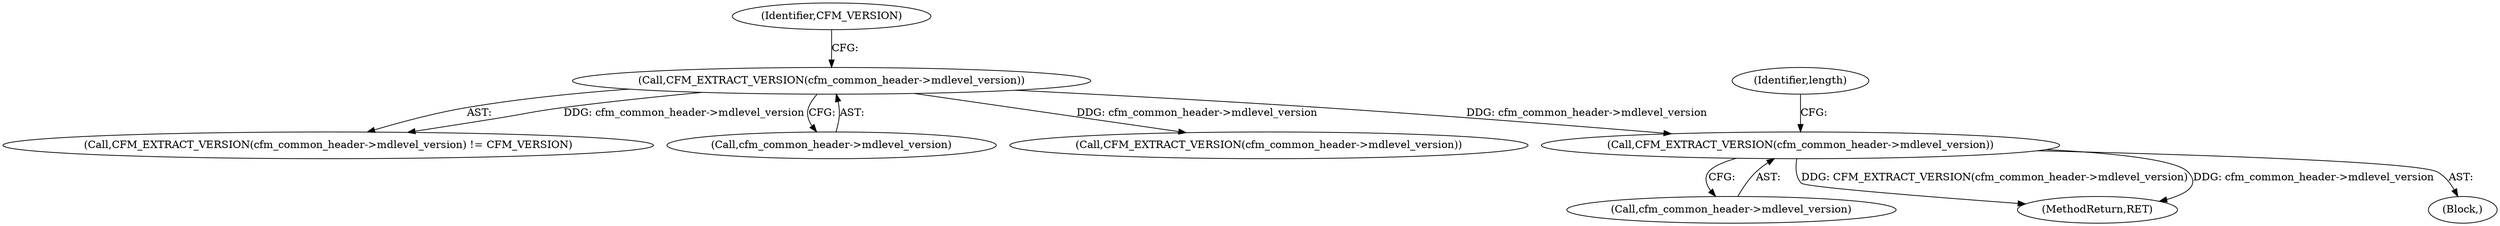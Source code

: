 digraph "0_tcpdump_5d340a5ca6e420a70297cdbdf777333f18bfdab7_0@pointer" {
"1000188" [label="(Call,CFM_EXTRACT_VERSION(cfm_common_header->mdlevel_version))"];
"1000176" [label="(Call,CFM_EXTRACT_VERSION(cfm_common_header->mdlevel_version))"];
"1000180" [label="(Identifier,CFM_VERSION)"];
"1000189" [label="(Call,cfm_common_header->mdlevel_version)"];
"1000175" [label="(Call,CFM_EXTRACT_VERSION(cfm_common_header->mdlevel_version) != CFM_VERSION)"];
"1000192" [label="(Identifier,length)"];
"1000176" [label="(Call,CFM_EXTRACT_VERSION(cfm_common_header->mdlevel_version))"];
"1000177" [label="(Call,cfm_common_header->mdlevel_version)"];
"1000188" [label="(Call,CFM_EXTRACT_VERSION(cfm_common_header->mdlevel_version))"];
"1001229" [label="(MethodReturn,RET)"];
"1000187" [label="(Block,)"];
"1000200" [label="(Call,CFM_EXTRACT_VERSION(cfm_common_header->mdlevel_version))"];
"1000188" -> "1000187"  [label="AST: "];
"1000188" -> "1000189"  [label="CFG: "];
"1000189" -> "1000188"  [label="AST: "];
"1000192" -> "1000188"  [label="CFG: "];
"1000188" -> "1001229"  [label="DDG: CFM_EXTRACT_VERSION(cfm_common_header->mdlevel_version)"];
"1000188" -> "1001229"  [label="DDG: cfm_common_header->mdlevel_version"];
"1000176" -> "1000188"  [label="DDG: cfm_common_header->mdlevel_version"];
"1000176" -> "1000175"  [label="AST: "];
"1000176" -> "1000177"  [label="CFG: "];
"1000177" -> "1000176"  [label="AST: "];
"1000180" -> "1000176"  [label="CFG: "];
"1000176" -> "1000175"  [label="DDG: cfm_common_header->mdlevel_version"];
"1000176" -> "1000200"  [label="DDG: cfm_common_header->mdlevel_version"];
}
